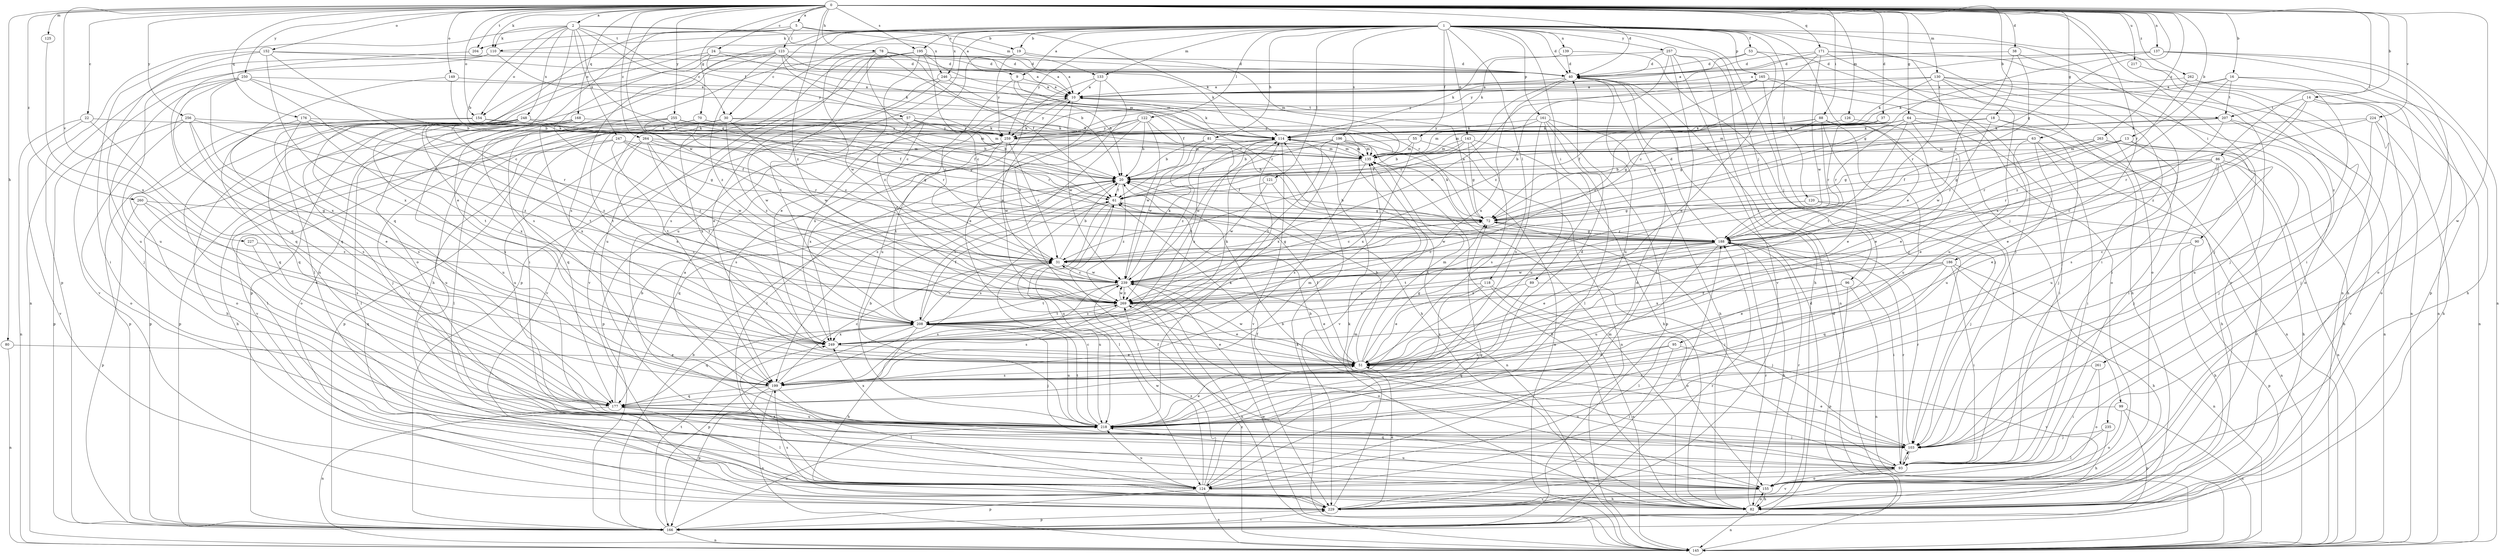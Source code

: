 strict digraph  {
0;
1;
2;
5;
9;
10;
13;
14;
16;
18;
19;
20;
22;
24;
30;
31;
37;
38;
40;
51;
53;
55;
57;
61;
63;
64;
70;
72;
78;
80;
81;
82;
86;
88;
89;
90;
93;
95;
96;
99;
103;
110;
114;
118;
120;
121;
122;
123;
124;
125;
126;
130;
133;
135;
137;
139;
143;
145;
149;
152;
154;
155;
161;
165;
166;
168;
171;
176;
177;
186;
188;
195;
196;
199;
204;
207;
208;
217;
218;
224;
227;
229;
235;
239;
246;
247;
248;
249;
250;
255;
256;
257;
259;
260;
261;
262;
263;
264;
269;
0 -> 2  [label=a];
0 -> 5  [label=a];
0 -> 13  [label=b];
0 -> 14  [label=b];
0 -> 16  [label=b];
0 -> 18  [label=b];
0 -> 22  [label=c];
0 -> 24  [label=c];
0 -> 37  [label=d];
0 -> 38  [label=d];
0 -> 40  [label=d];
0 -> 63  [label=g];
0 -> 64  [label=g];
0 -> 70  [label=g];
0 -> 72  [label=g];
0 -> 78  [label=h];
0 -> 80  [label=h];
0 -> 86  [label=i];
0 -> 88  [label=i];
0 -> 110  [label=k];
0 -> 125  [label=m];
0 -> 126  [label=m];
0 -> 130  [label=m];
0 -> 137  [label=n];
0 -> 149  [label=o];
0 -> 152  [label=o];
0 -> 154  [label=o];
0 -> 168  [label=q];
0 -> 171  [label=q];
0 -> 176  [label=q];
0 -> 186  [label=r];
0 -> 195  [label=s];
0 -> 204  [label=t];
0 -> 217  [label=u];
0 -> 224  [label=v];
0 -> 227  [label=v];
0 -> 235  [label=w];
0 -> 239  [label=w];
0 -> 250  [label=y];
0 -> 255  [label=y];
0 -> 256  [label=y];
0 -> 260  [label=z];
0 -> 261  [label=z];
0 -> 262  [label=z];
0 -> 263  [label=z];
0 -> 264  [label=z];
0 -> 269  [label=z];
1 -> 9  [label=a];
1 -> 19  [label=b];
1 -> 30  [label=c];
1 -> 40  [label=d];
1 -> 51  [label=e];
1 -> 53  [label=f];
1 -> 55  [label=f];
1 -> 81  [label=h];
1 -> 89  [label=i];
1 -> 90  [label=i];
1 -> 95  [label=j];
1 -> 96  [label=j];
1 -> 99  [label=j];
1 -> 110  [label=k];
1 -> 118  [label=l];
1 -> 120  [label=l];
1 -> 121  [label=l];
1 -> 122  [label=l];
1 -> 133  [label=m];
1 -> 139  [label=n];
1 -> 143  [label=n];
1 -> 145  [label=n];
1 -> 154  [label=o];
1 -> 161  [label=p];
1 -> 165  [label=p];
1 -> 166  [label=p];
1 -> 195  [label=s];
1 -> 196  [label=s];
1 -> 199  [label=s];
1 -> 218  [label=u];
1 -> 246  [label=x];
1 -> 257  [label=y];
1 -> 259  [label=y];
2 -> 19  [label=b];
2 -> 20  [label=b];
2 -> 30  [label=c];
2 -> 51  [label=e];
2 -> 57  [label=f];
2 -> 72  [label=g];
2 -> 110  [label=k];
2 -> 154  [label=o];
2 -> 166  [label=p];
2 -> 246  [label=x];
2 -> 247  [label=x];
2 -> 248  [label=x];
5 -> 9  [label=a];
5 -> 114  [label=k];
5 -> 123  [label=l];
5 -> 133  [label=m];
5 -> 155  [label=o];
5 -> 177  [label=q];
5 -> 204  [label=t];
9 -> 10  [label=a];
9 -> 20  [label=b];
9 -> 31  [label=c];
9 -> 188  [label=r];
10 -> 114  [label=k];
10 -> 207  [label=t];
10 -> 239  [label=w];
10 -> 249  [label=x];
10 -> 259  [label=y];
13 -> 72  [label=g];
13 -> 103  [label=j];
13 -> 135  [label=m];
13 -> 188  [label=r];
13 -> 199  [label=s];
14 -> 145  [label=n];
14 -> 155  [label=o];
14 -> 188  [label=r];
14 -> 207  [label=t];
14 -> 269  [label=z];
16 -> 10  [label=a];
16 -> 82  [label=h];
16 -> 103  [label=j];
16 -> 114  [label=k];
16 -> 207  [label=t];
16 -> 249  [label=x];
18 -> 72  [label=g];
18 -> 93  [label=i];
18 -> 103  [label=j];
18 -> 114  [label=k];
18 -> 239  [label=w];
19 -> 40  [label=d];
19 -> 135  [label=m];
19 -> 259  [label=y];
19 -> 269  [label=z];
20 -> 61  [label=f];
20 -> 177  [label=q];
20 -> 208  [label=t];
20 -> 269  [label=z];
22 -> 114  [label=k];
22 -> 145  [label=n];
22 -> 177  [label=q];
22 -> 229  [label=v];
24 -> 40  [label=d];
24 -> 114  [label=k];
24 -> 124  [label=l];
24 -> 135  [label=m];
24 -> 199  [label=s];
30 -> 31  [label=c];
30 -> 124  [label=l];
30 -> 135  [label=m];
30 -> 166  [label=p];
30 -> 177  [label=q];
30 -> 259  [label=y];
30 -> 269  [label=z];
31 -> 20  [label=b];
31 -> 72  [label=g];
31 -> 218  [label=u];
31 -> 239  [label=w];
37 -> 72  [label=g];
37 -> 114  [label=k];
37 -> 135  [label=m];
37 -> 188  [label=r];
38 -> 31  [label=c];
38 -> 40  [label=d];
38 -> 103  [label=j];
38 -> 188  [label=r];
40 -> 10  [label=a];
40 -> 31  [label=c];
40 -> 218  [label=u];
40 -> 249  [label=x];
51 -> 20  [label=b];
51 -> 61  [label=f];
51 -> 72  [label=g];
51 -> 135  [label=m];
51 -> 199  [label=s];
51 -> 239  [label=w];
53 -> 10  [label=a];
53 -> 40  [label=d];
53 -> 51  [label=e];
53 -> 155  [label=o];
55 -> 20  [label=b];
55 -> 135  [label=m];
55 -> 145  [label=n];
55 -> 249  [label=x];
57 -> 20  [label=b];
57 -> 114  [label=k];
57 -> 135  [label=m];
57 -> 155  [label=o];
57 -> 208  [label=t];
57 -> 239  [label=w];
57 -> 259  [label=y];
61 -> 72  [label=g];
61 -> 124  [label=l];
61 -> 199  [label=s];
61 -> 218  [label=u];
63 -> 20  [label=b];
63 -> 51  [label=e];
63 -> 82  [label=h];
63 -> 93  [label=i];
63 -> 135  [label=m];
63 -> 218  [label=u];
64 -> 51  [label=e];
64 -> 93  [label=i];
64 -> 114  [label=k];
64 -> 135  [label=m];
64 -> 145  [label=n];
64 -> 188  [label=r];
64 -> 208  [label=t];
64 -> 259  [label=y];
70 -> 93  [label=i];
70 -> 114  [label=k];
70 -> 166  [label=p];
70 -> 188  [label=r];
70 -> 249  [label=x];
72 -> 10  [label=a];
72 -> 20  [label=b];
72 -> 31  [label=c];
72 -> 93  [label=i];
72 -> 114  [label=k];
72 -> 188  [label=r];
78 -> 31  [label=c];
78 -> 40  [label=d];
78 -> 61  [label=f];
78 -> 93  [label=i];
78 -> 114  [label=k];
78 -> 188  [label=r];
78 -> 239  [label=w];
80 -> 51  [label=e];
80 -> 145  [label=n];
81 -> 20  [label=b];
81 -> 135  [label=m];
81 -> 239  [label=w];
82 -> 114  [label=k];
82 -> 135  [label=m];
82 -> 145  [label=n];
82 -> 155  [label=o];
82 -> 188  [label=r];
86 -> 20  [label=b];
86 -> 31  [label=c];
86 -> 51  [label=e];
86 -> 61  [label=f];
86 -> 82  [label=h];
86 -> 103  [label=j];
86 -> 145  [label=n];
86 -> 188  [label=r];
86 -> 229  [label=v];
88 -> 51  [label=e];
88 -> 61  [label=f];
88 -> 72  [label=g];
88 -> 93  [label=i];
88 -> 218  [label=u];
88 -> 259  [label=y];
88 -> 269  [label=z];
89 -> 103  [label=j];
89 -> 218  [label=u];
89 -> 269  [label=z];
90 -> 31  [label=c];
90 -> 82  [label=h];
90 -> 166  [label=p];
93 -> 20  [label=b];
93 -> 61  [label=f];
93 -> 103  [label=j];
93 -> 124  [label=l];
93 -> 155  [label=o];
93 -> 177  [label=q];
93 -> 188  [label=r];
93 -> 229  [label=v];
95 -> 51  [label=e];
95 -> 124  [label=l];
95 -> 177  [label=q];
95 -> 229  [label=v];
96 -> 124  [label=l];
96 -> 145  [label=n];
96 -> 166  [label=p];
96 -> 269  [label=z];
99 -> 145  [label=n];
99 -> 155  [label=o];
99 -> 166  [label=p];
99 -> 218  [label=u];
103 -> 10  [label=a];
103 -> 20  [label=b];
103 -> 51  [label=e];
103 -> 93  [label=i];
103 -> 188  [label=r];
110 -> 40  [label=d];
110 -> 145  [label=n];
110 -> 218  [label=u];
110 -> 259  [label=y];
114 -> 135  [label=m];
114 -> 208  [label=t];
114 -> 229  [label=v];
114 -> 249  [label=x];
114 -> 269  [label=z];
118 -> 51  [label=e];
118 -> 145  [label=n];
118 -> 155  [label=o];
118 -> 199  [label=s];
118 -> 269  [label=z];
120 -> 72  [label=g];
120 -> 103  [label=j];
120 -> 145  [label=n];
120 -> 239  [label=w];
121 -> 61  [label=f];
121 -> 145  [label=n];
121 -> 239  [label=w];
122 -> 20  [label=b];
122 -> 82  [label=h];
122 -> 124  [label=l];
122 -> 166  [label=p];
122 -> 199  [label=s];
122 -> 239  [label=w];
122 -> 259  [label=y];
123 -> 10  [label=a];
123 -> 20  [label=b];
123 -> 40  [label=d];
123 -> 82  [label=h];
123 -> 135  [label=m];
123 -> 166  [label=p];
123 -> 229  [label=v];
123 -> 269  [label=z];
124 -> 40  [label=d];
124 -> 72  [label=g];
124 -> 82  [label=h];
124 -> 145  [label=n];
124 -> 166  [label=p];
124 -> 218  [label=u];
124 -> 239  [label=w];
124 -> 249  [label=x];
124 -> 269  [label=z];
125 -> 249  [label=x];
126 -> 51  [label=e];
126 -> 114  [label=k];
130 -> 10  [label=a];
130 -> 93  [label=i];
130 -> 114  [label=k];
130 -> 145  [label=n];
130 -> 155  [label=o];
130 -> 188  [label=r];
130 -> 218  [label=u];
130 -> 259  [label=y];
133 -> 10  [label=a];
133 -> 51  [label=e];
133 -> 218  [label=u];
133 -> 269  [label=z];
135 -> 20  [label=b];
135 -> 82  [label=h];
135 -> 199  [label=s];
137 -> 10  [label=a];
137 -> 40  [label=d];
137 -> 72  [label=g];
137 -> 145  [label=n];
137 -> 155  [label=o];
137 -> 166  [label=p];
139 -> 40  [label=d];
139 -> 103  [label=j];
139 -> 114  [label=k];
143 -> 20  [label=b];
143 -> 61  [label=f];
143 -> 72  [label=g];
143 -> 82  [label=h];
143 -> 135  [label=m];
143 -> 199  [label=s];
145 -> 40  [label=d];
145 -> 114  [label=k];
145 -> 239  [label=w];
145 -> 269  [label=z];
149 -> 10  [label=a];
149 -> 20  [label=b];
149 -> 177  [label=q];
152 -> 10  [label=a];
152 -> 31  [label=c];
152 -> 40  [label=d];
152 -> 93  [label=i];
152 -> 218  [label=u];
152 -> 249  [label=x];
154 -> 20  [label=b];
154 -> 114  [label=k];
154 -> 155  [label=o];
154 -> 166  [label=p];
155 -> 61  [label=f];
155 -> 82  [label=h];
155 -> 188  [label=r];
155 -> 218  [label=u];
155 -> 229  [label=v];
161 -> 82  [label=h];
161 -> 114  [label=k];
161 -> 124  [label=l];
161 -> 135  [label=m];
161 -> 166  [label=p];
161 -> 199  [label=s];
161 -> 218  [label=u];
165 -> 10  [label=a];
165 -> 82  [label=h];
165 -> 103  [label=j];
165 -> 155  [label=o];
165 -> 239  [label=w];
165 -> 269  [label=z];
166 -> 20  [label=b];
166 -> 40  [label=d];
166 -> 145  [label=n];
166 -> 188  [label=r];
166 -> 208  [label=t];
166 -> 218  [label=u];
166 -> 229  [label=v];
168 -> 114  [label=k];
168 -> 124  [label=l];
168 -> 218  [label=u];
168 -> 249  [label=x];
168 -> 269  [label=z];
171 -> 31  [label=c];
171 -> 40  [label=d];
171 -> 93  [label=i];
171 -> 103  [label=j];
171 -> 229  [label=v];
171 -> 239  [label=w];
171 -> 259  [label=y];
176 -> 114  [label=k];
176 -> 177  [label=q];
176 -> 188  [label=r];
176 -> 199  [label=s];
176 -> 208  [label=t];
177 -> 20  [label=b];
177 -> 124  [label=l];
177 -> 135  [label=m];
177 -> 145  [label=n];
177 -> 218  [label=u];
186 -> 51  [label=e];
186 -> 82  [label=h];
186 -> 93  [label=i];
186 -> 145  [label=n];
186 -> 177  [label=q];
186 -> 239  [label=w];
186 -> 249  [label=x];
188 -> 31  [label=c];
188 -> 40  [label=d];
188 -> 51  [label=e];
188 -> 72  [label=g];
188 -> 82  [label=h];
188 -> 93  [label=i];
188 -> 208  [label=t];
188 -> 218  [label=u];
188 -> 269  [label=z];
195 -> 10  [label=a];
195 -> 31  [label=c];
195 -> 40  [label=d];
195 -> 51  [label=e];
195 -> 188  [label=r];
195 -> 199  [label=s];
195 -> 208  [label=t];
195 -> 218  [label=u];
195 -> 229  [label=v];
196 -> 61  [label=f];
196 -> 135  [label=m];
196 -> 145  [label=n];
196 -> 208  [label=t];
196 -> 229  [label=v];
196 -> 239  [label=w];
196 -> 249  [label=x];
199 -> 31  [label=c];
199 -> 124  [label=l];
199 -> 145  [label=n];
199 -> 166  [label=p];
199 -> 177  [label=q];
204 -> 177  [label=q];
207 -> 20  [label=b];
207 -> 51  [label=e];
207 -> 114  [label=k];
207 -> 145  [label=n];
207 -> 229  [label=v];
208 -> 31  [label=c];
208 -> 51  [label=e];
208 -> 61  [label=f];
208 -> 82  [label=h];
208 -> 103  [label=j];
208 -> 166  [label=p];
208 -> 177  [label=q];
208 -> 218  [label=u];
208 -> 249  [label=x];
208 -> 269  [label=z];
217 -> 93  [label=i];
218 -> 20  [label=b];
218 -> 31  [label=c];
218 -> 40  [label=d];
218 -> 51  [label=e];
218 -> 103  [label=j];
218 -> 114  [label=k];
218 -> 208  [label=t];
218 -> 249  [label=x];
224 -> 82  [label=h];
224 -> 103  [label=j];
224 -> 114  [label=k];
224 -> 188  [label=r];
224 -> 218  [label=u];
227 -> 31  [label=c];
227 -> 177  [label=q];
229 -> 51  [label=e];
229 -> 135  [label=m];
229 -> 166  [label=p];
229 -> 188  [label=r];
229 -> 199  [label=s];
235 -> 82  [label=h];
235 -> 103  [label=j];
235 -> 124  [label=l];
239 -> 31  [label=c];
239 -> 51  [label=e];
239 -> 114  [label=k];
239 -> 145  [label=n];
239 -> 199  [label=s];
239 -> 208  [label=t];
239 -> 269  [label=z];
246 -> 10  [label=a];
246 -> 51  [label=e];
246 -> 61  [label=f];
246 -> 229  [label=v];
247 -> 61  [label=f];
247 -> 72  [label=g];
247 -> 82  [label=h];
247 -> 135  [label=m];
247 -> 208  [label=t];
247 -> 218  [label=u];
248 -> 61  [label=f];
248 -> 82  [label=h];
248 -> 103  [label=j];
248 -> 114  [label=k];
248 -> 124  [label=l];
248 -> 199  [label=s];
248 -> 208  [label=t];
248 -> 218  [label=u];
248 -> 249  [label=x];
248 -> 269  [label=z];
249 -> 51  [label=e];
249 -> 114  [label=k];
250 -> 10  [label=a];
250 -> 20  [label=b];
250 -> 31  [label=c];
250 -> 103  [label=j];
250 -> 177  [label=q];
250 -> 229  [label=v];
250 -> 249  [label=x];
255 -> 61  [label=f];
255 -> 72  [label=g];
255 -> 166  [label=p];
255 -> 188  [label=r];
255 -> 229  [label=v];
255 -> 239  [label=w];
255 -> 259  [label=y];
256 -> 51  [label=e];
256 -> 155  [label=o];
256 -> 166  [label=p];
256 -> 199  [label=s];
256 -> 259  [label=y];
256 -> 269  [label=z];
257 -> 40  [label=d];
257 -> 82  [label=h];
257 -> 114  [label=k];
257 -> 124  [label=l];
257 -> 145  [label=n];
257 -> 229  [label=v];
257 -> 269  [label=z];
259 -> 31  [label=c];
259 -> 135  [label=m];
259 -> 199  [label=s];
259 -> 208  [label=t];
259 -> 239  [label=w];
259 -> 249  [label=x];
260 -> 72  [label=g];
260 -> 166  [label=p];
260 -> 199  [label=s];
260 -> 269  [label=z];
261 -> 93  [label=i];
261 -> 155  [label=o];
261 -> 199  [label=s];
262 -> 10  [label=a];
262 -> 82  [label=h];
262 -> 145  [label=n];
262 -> 269  [label=z];
263 -> 72  [label=g];
263 -> 82  [label=h];
263 -> 135  [label=m];
263 -> 188  [label=r];
263 -> 218  [label=u];
264 -> 72  [label=g];
264 -> 135  [label=m];
264 -> 188  [label=r];
264 -> 208  [label=t];
264 -> 218  [label=u];
264 -> 239  [label=w];
264 -> 249  [label=x];
269 -> 10  [label=a];
269 -> 51  [label=e];
269 -> 155  [label=o];
269 -> 199  [label=s];
269 -> 208  [label=t];
269 -> 239  [label=w];
}
